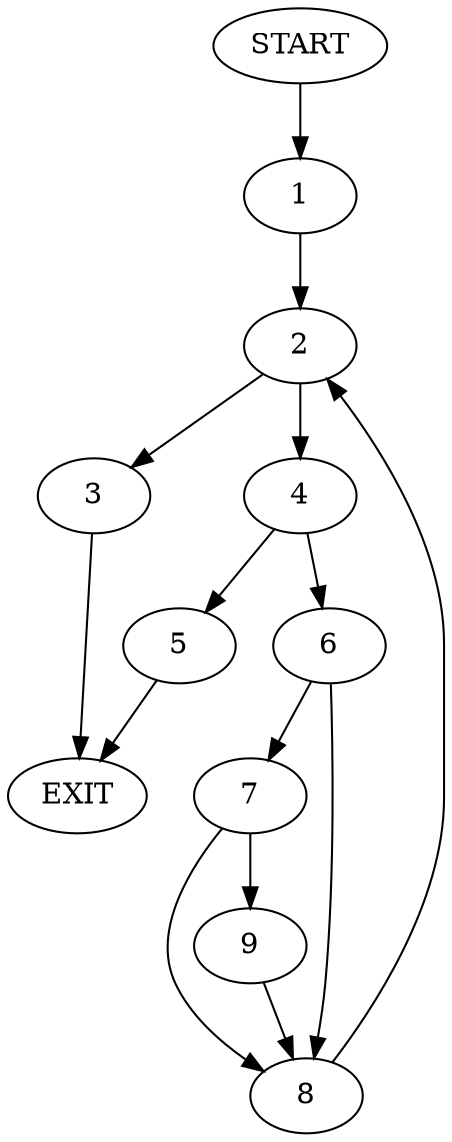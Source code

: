 digraph {
0 [label="START"]
10 [label="EXIT"]
0 -> 1
1 -> 2
2 -> 3
2 -> 4
3 -> 10
4 -> 5
4 -> 6
5 -> 10
6 -> 7
6 -> 8
8 -> 2
7 -> 9
7 -> 8
9 -> 8
}
